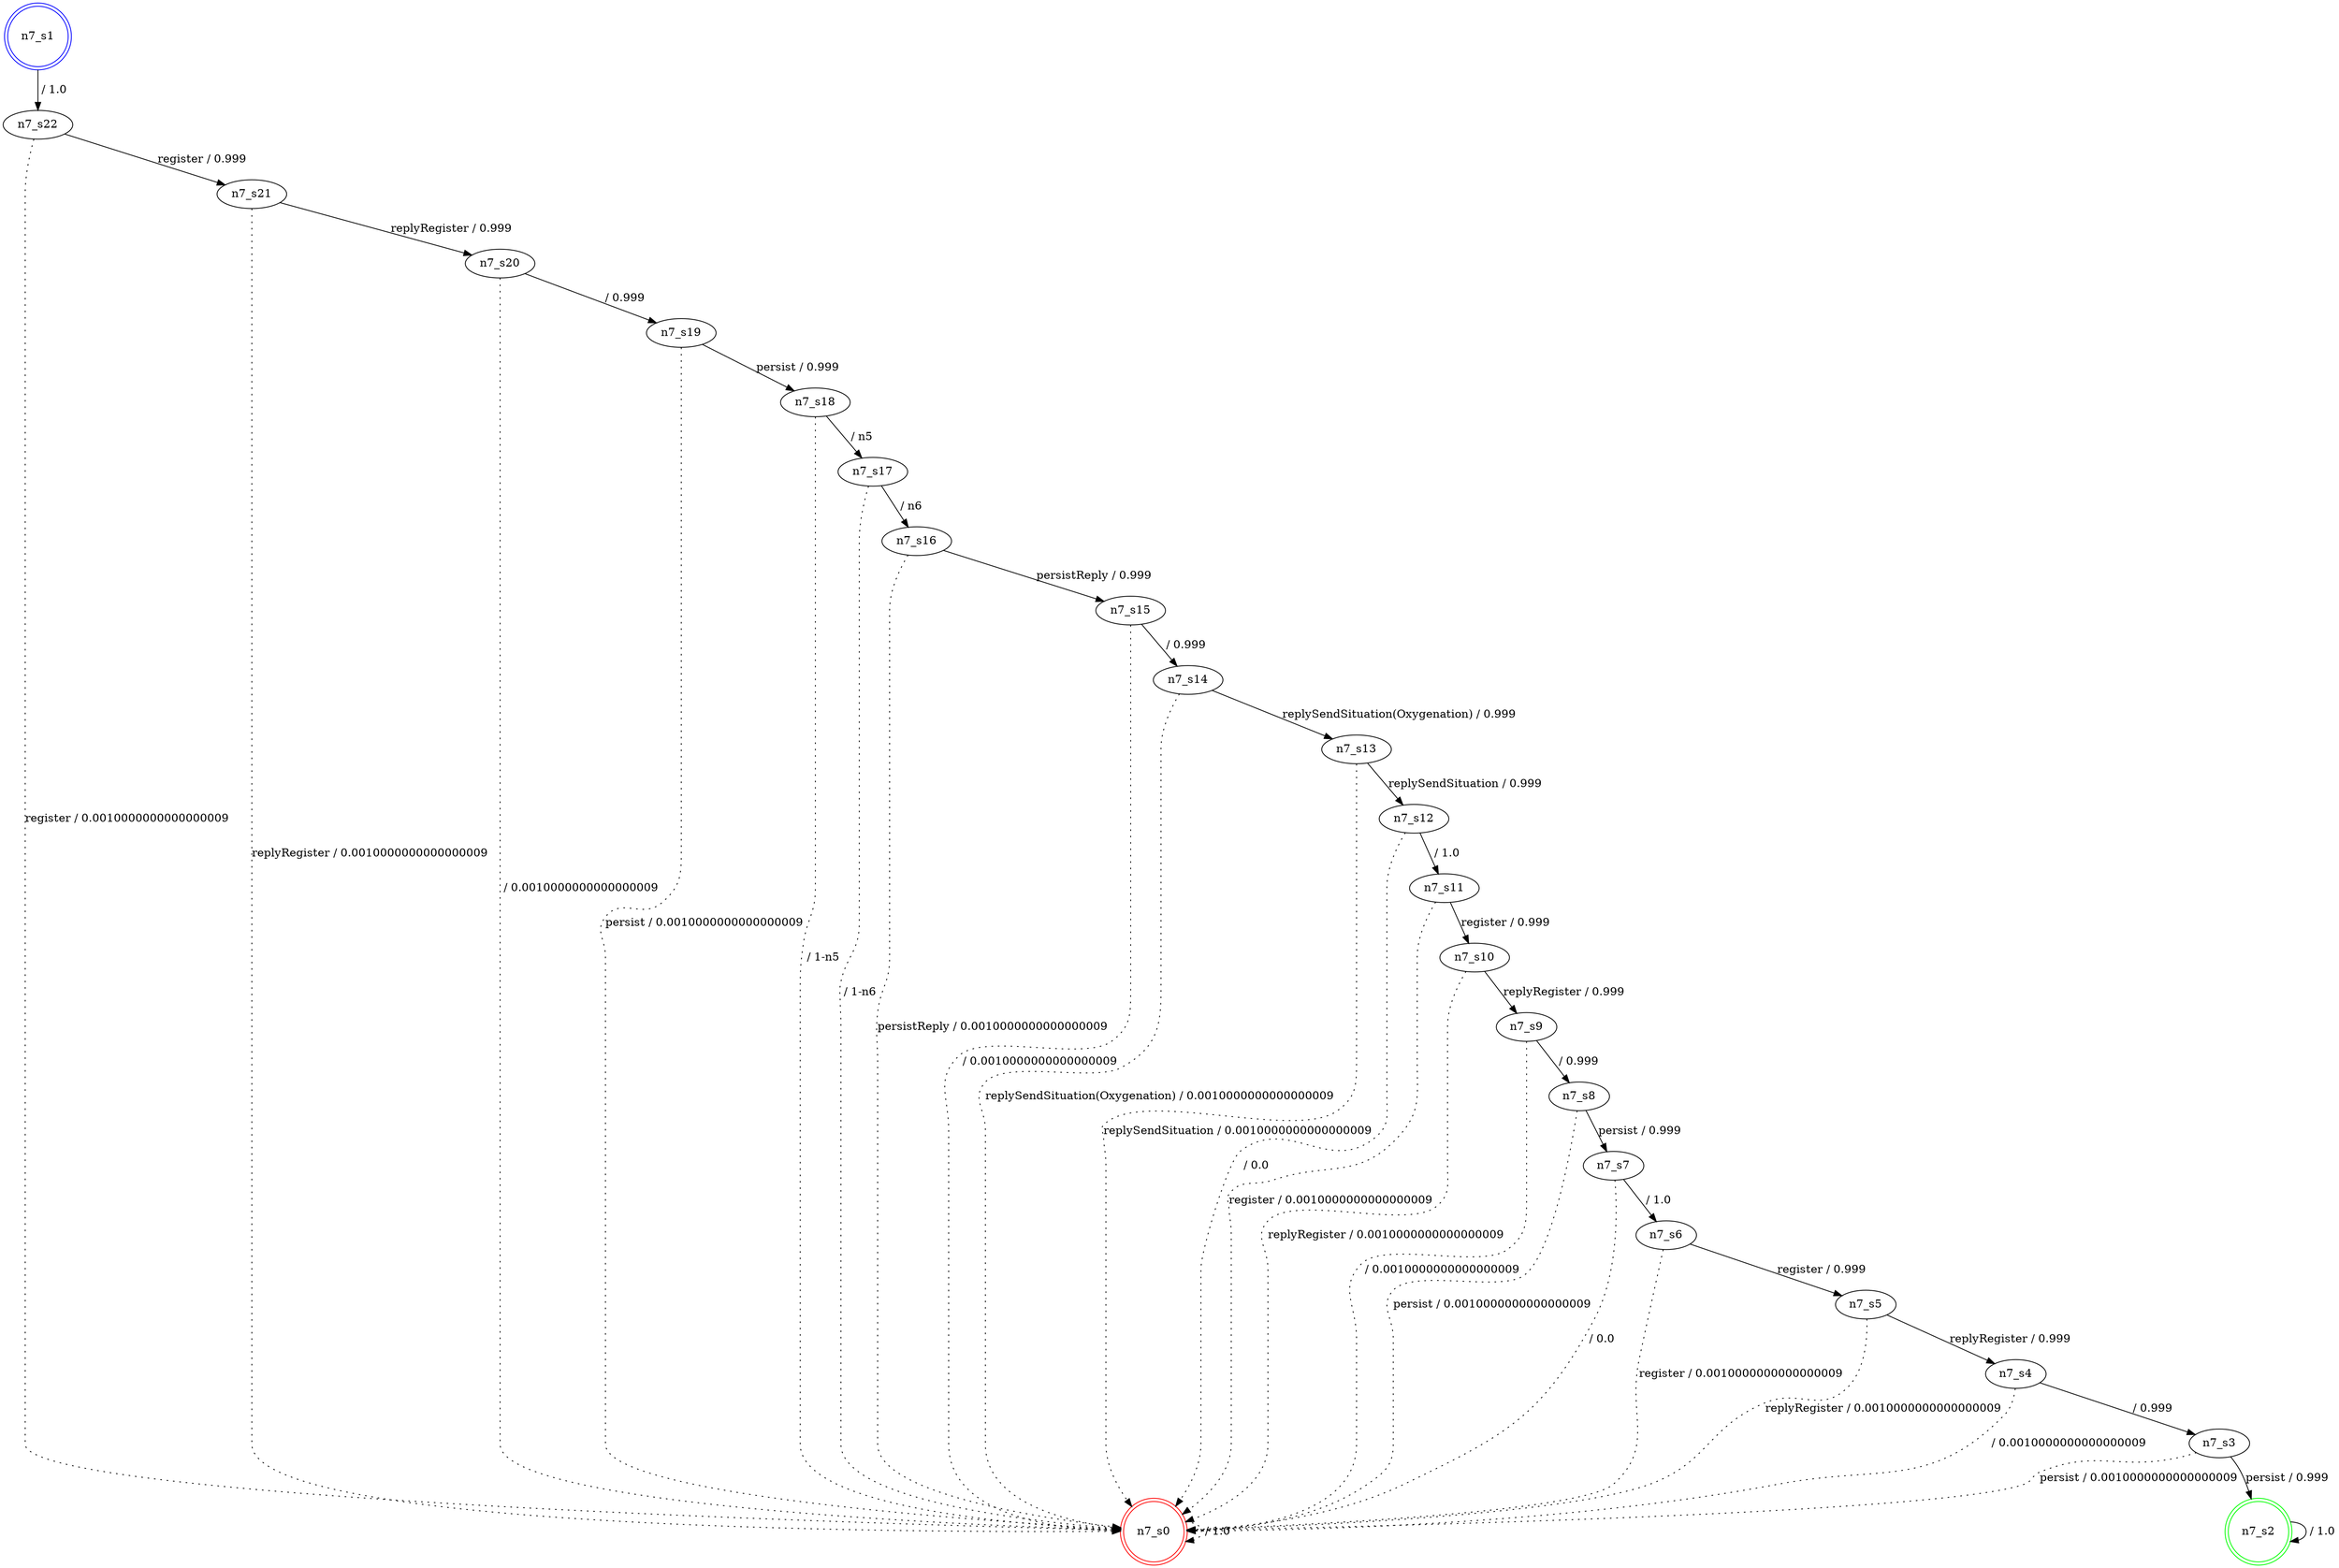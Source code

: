 digraph graphname {
n7_s0 [label="n7_s0",color=red,shape=doublecircle ];
n7_s1 [label="n7_s1",color=blue,shape=doublecircle ];
n7_s2 [label="n7_s2",color=green,shape=doublecircle ];
n7_s3 [label="n7_s3" ];
n7_s4 [label="n7_s4" ];
n7_s5 [label="n7_s5" ];
n7_s6 [label="n7_s6" ];
n7_s7 [label="n7_s7" ];
n7_s8 [label="n7_s8" ];
n7_s9 [label="n7_s9" ];
n7_s10 [label="n7_s10" ];
n7_s11 [label="n7_s11" ];
n7_s12 [label="n7_s12" ];
n7_s13 [label="n7_s13" ];
n7_s14 [label="n7_s14" ];
n7_s15 [label="n7_s15" ];
n7_s16 [label="n7_s16" ];
n7_s17 [label="n7_s17" ];
n7_s18 [label="n7_s18" ];
n7_s19 [label="n7_s19" ];
n7_s20 [label="n7_s20" ];
n7_s21 [label="n7_s21" ];
n7_s22 [label="n7_s22" ];
n7_s0 -> n7_s0 [label=" / 1.0", style=dotted];
n7_s1 -> n7_s22 [label=" / 1.0"];
n7_s2 -> n7_s2 [label=" / 1.0"];
n7_s3 -> n7_s2 [label="persist / 0.999"];
n7_s3 -> n7_s0 [label="persist / 0.0010000000000000009", style=dotted];
n7_s4 -> n7_s3 [label=" / 0.999"];
n7_s4 -> n7_s0 [label=" / 0.0010000000000000009", style=dotted];
n7_s5 -> n7_s4 [label="replyRegister / 0.999"];
n7_s5 -> n7_s0 [label="replyRegister / 0.0010000000000000009", style=dotted];
n7_s6 -> n7_s5 [label="register / 0.999"];
n7_s6 -> n7_s0 [label="register / 0.0010000000000000009", style=dotted];
n7_s7 -> n7_s6 [label=" / 1.0"];
n7_s7 -> n7_s0 [label=" / 0.0", style=dotted];
n7_s8 -> n7_s7 [label="persist / 0.999"];
n7_s8 -> n7_s0 [label="persist / 0.0010000000000000009", style=dotted];
n7_s9 -> n7_s8 [label=" / 0.999"];
n7_s9 -> n7_s0 [label=" / 0.0010000000000000009", style=dotted];
n7_s10 -> n7_s9 [label="replyRegister / 0.999"];
n7_s10 -> n7_s0 [label="replyRegister / 0.0010000000000000009", style=dotted];
n7_s11 -> n7_s10 [label="register / 0.999"];
n7_s11 -> n7_s0 [label="register / 0.0010000000000000009", style=dotted];
n7_s12 -> n7_s11 [label=" / 1.0"];
n7_s12 -> n7_s0 [label=" / 0.0", style=dotted];
n7_s13 -> n7_s12 [label="replySendSituation / 0.999"];
n7_s13 -> n7_s0 [label="replySendSituation / 0.0010000000000000009", style=dotted];
n7_s14 -> n7_s13 [label="replySendSituation(Oxygenation) / 0.999"];
n7_s14 -> n7_s0 [label="replySendSituation(Oxygenation) / 0.0010000000000000009", style=dotted];
n7_s15 -> n7_s14 [label=" / 0.999"];
n7_s15 -> n7_s0 [label=" / 0.0010000000000000009", style=dotted];
n7_s16 -> n7_s15 [label="persistReply / 0.999"];
n7_s16 -> n7_s0 [label="persistReply / 0.0010000000000000009", style=dotted];
n7_s17 -> n7_s16 [label=" / n6"];
n7_s17 -> n7_s0 [label=" / 1-n6", style=dotted];
n7_s18 -> n7_s17 [label=" / n5"];
n7_s18 -> n7_s0 [label=" / 1-n5", style=dotted];
n7_s19 -> n7_s18 [label="persist / 0.999"];
n7_s19 -> n7_s0 [label="persist / 0.0010000000000000009", style=dotted];
n7_s20 -> n7_s19 [label=" / 0.999"];
n7_s20 -> n7_s0 [label=" / 0.0010000000000000009", style=dotted];
n7_s21 -> n7_s20 [label="replyRegister / 0.999"];
n7_s21 -> n7_s0 [label="replyRegister / 0.0010000000000000009", style=dotted];
n7_s22 -> n7_s21 [label="register / 0.999"];
n7_s22 -> n7_s0 [label="register / 0.0010000000000000009", style=dotted];
}